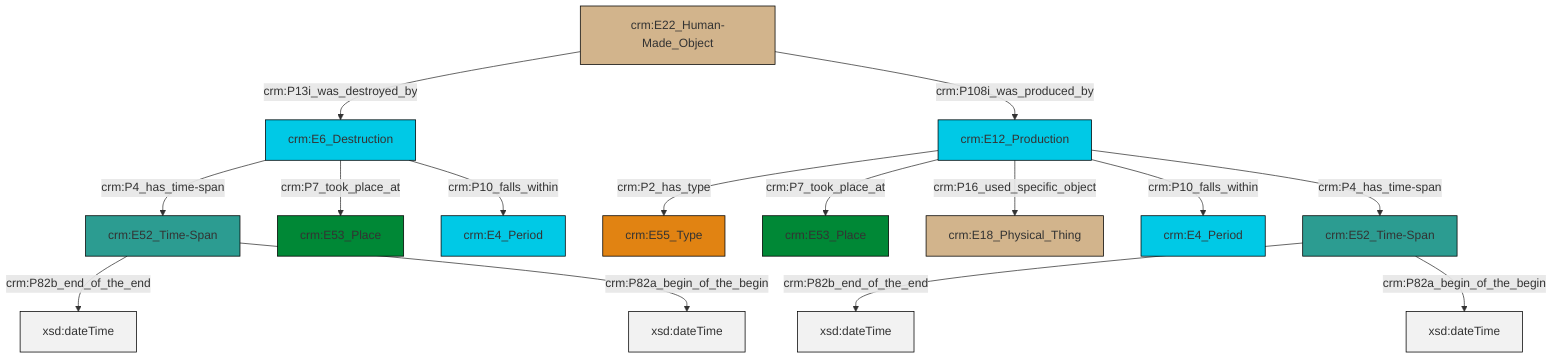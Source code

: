graph TD
classDef Literal fill:#f2f2f2,stroke:#000000;
classDef CRM_Entity fill:#FFFFFF,stroke:#000000;
classDef Temporal_Entity fill:#00C9E6, stroke:#000000;
classDef Type fill:#E18312, stroke:#000000;
classDef Time-Span fill:#2C9C91, stroke:#000000;
classDef Appellation fill:#FFEB7F, stroke:#000000;
classDef Place fill:#008836, stroke:#000000;
classDef Persistent_Item fill:#B266B2, stroke:#000000;
classDef Conceptual_Object fill:#FFD700, stroke:#000000;
classDef Physical_Thing fill:#D2B48C, stroke:#000000;
classDef Actor fill:#f58aad, stroke:#000000;
classDef PC_Classes fill:#4ce600, stroke:#000000;
classDef Multi fill:#cccccc,stroke:#000000;

0["crm:E52_Time-Span"]:::Time-Span -->|crm:P82b_end_of_the_end| 1[xsd:dateTime]:::Literal
2["crm:E6_Destruction"]:::Temporal_Entity -->|crm:P4_has_time-span| 0["crm:E52_Time-Span"]:::Time-Span
2["crm:E6_Destruction"]:::Temporal_Entity -->|crm:P7_took_place_at| 3["crm:E53_Place"]:::Place
4["crm:E12_Production"]:::Temporal_Entity -->|crm:P2_has_type| 5["crm:E55_Type"]:::Type
2["crm:E6_Destruction"]:::Temporal_Entity -->|crm:P10_falls_within| 7["crm:E4_Period"]:::Temporal_Entity
0["crm:E52_Time-Span"]:::Time-Span -->|crm:P82a_begin_of_the_begin| 11[xsd:dateTime]:::Literal
4["crm:E12_Production"]:::Temporal_Entity -->|crm:P7_took_place_at| 12["crm:E53_Place"]:::Place
15["crm:E52_Time-Span"]:::Time-Span -->|crm:P82b_end_of_the_end| 16[xsd:dateTime]:::Literal
4["crm:E12_Production"]:::Temporal_Entity -->|crm:P16_used_specific_object| 13["crm:E18_Physical_Thing"]:::Physical_Thing
4["crm:E12_Production"]:::Temporal_Entity -->|crm:P10_falls_within| 17["crm:E4_Period"]:::Temporal_Entity
4["crm:E12_Production"]:::Temporal_Entity -->|crm:P4_has_time-span| 15["crm:E52_Time-Span"]:::Time-Span
22["crm:E22_Human-Made_Object"]:::Physical_Thing -->|crm:P13i_was_destroyed_by| 2["crm:E6_Destruction"]:::Temporal_Entity
15["crm:E52_Time-Span"]:::Time-Span -->|crm:P82a_begin_of_the_begin| 24[xsd:dateTime]:::Literal
22["crm:E22_Human-Made_Object"]:::Physical_Thing -->|crm:P108i_was_produced_by| 4["crm:E12_Production"]:::Temporal_Entity